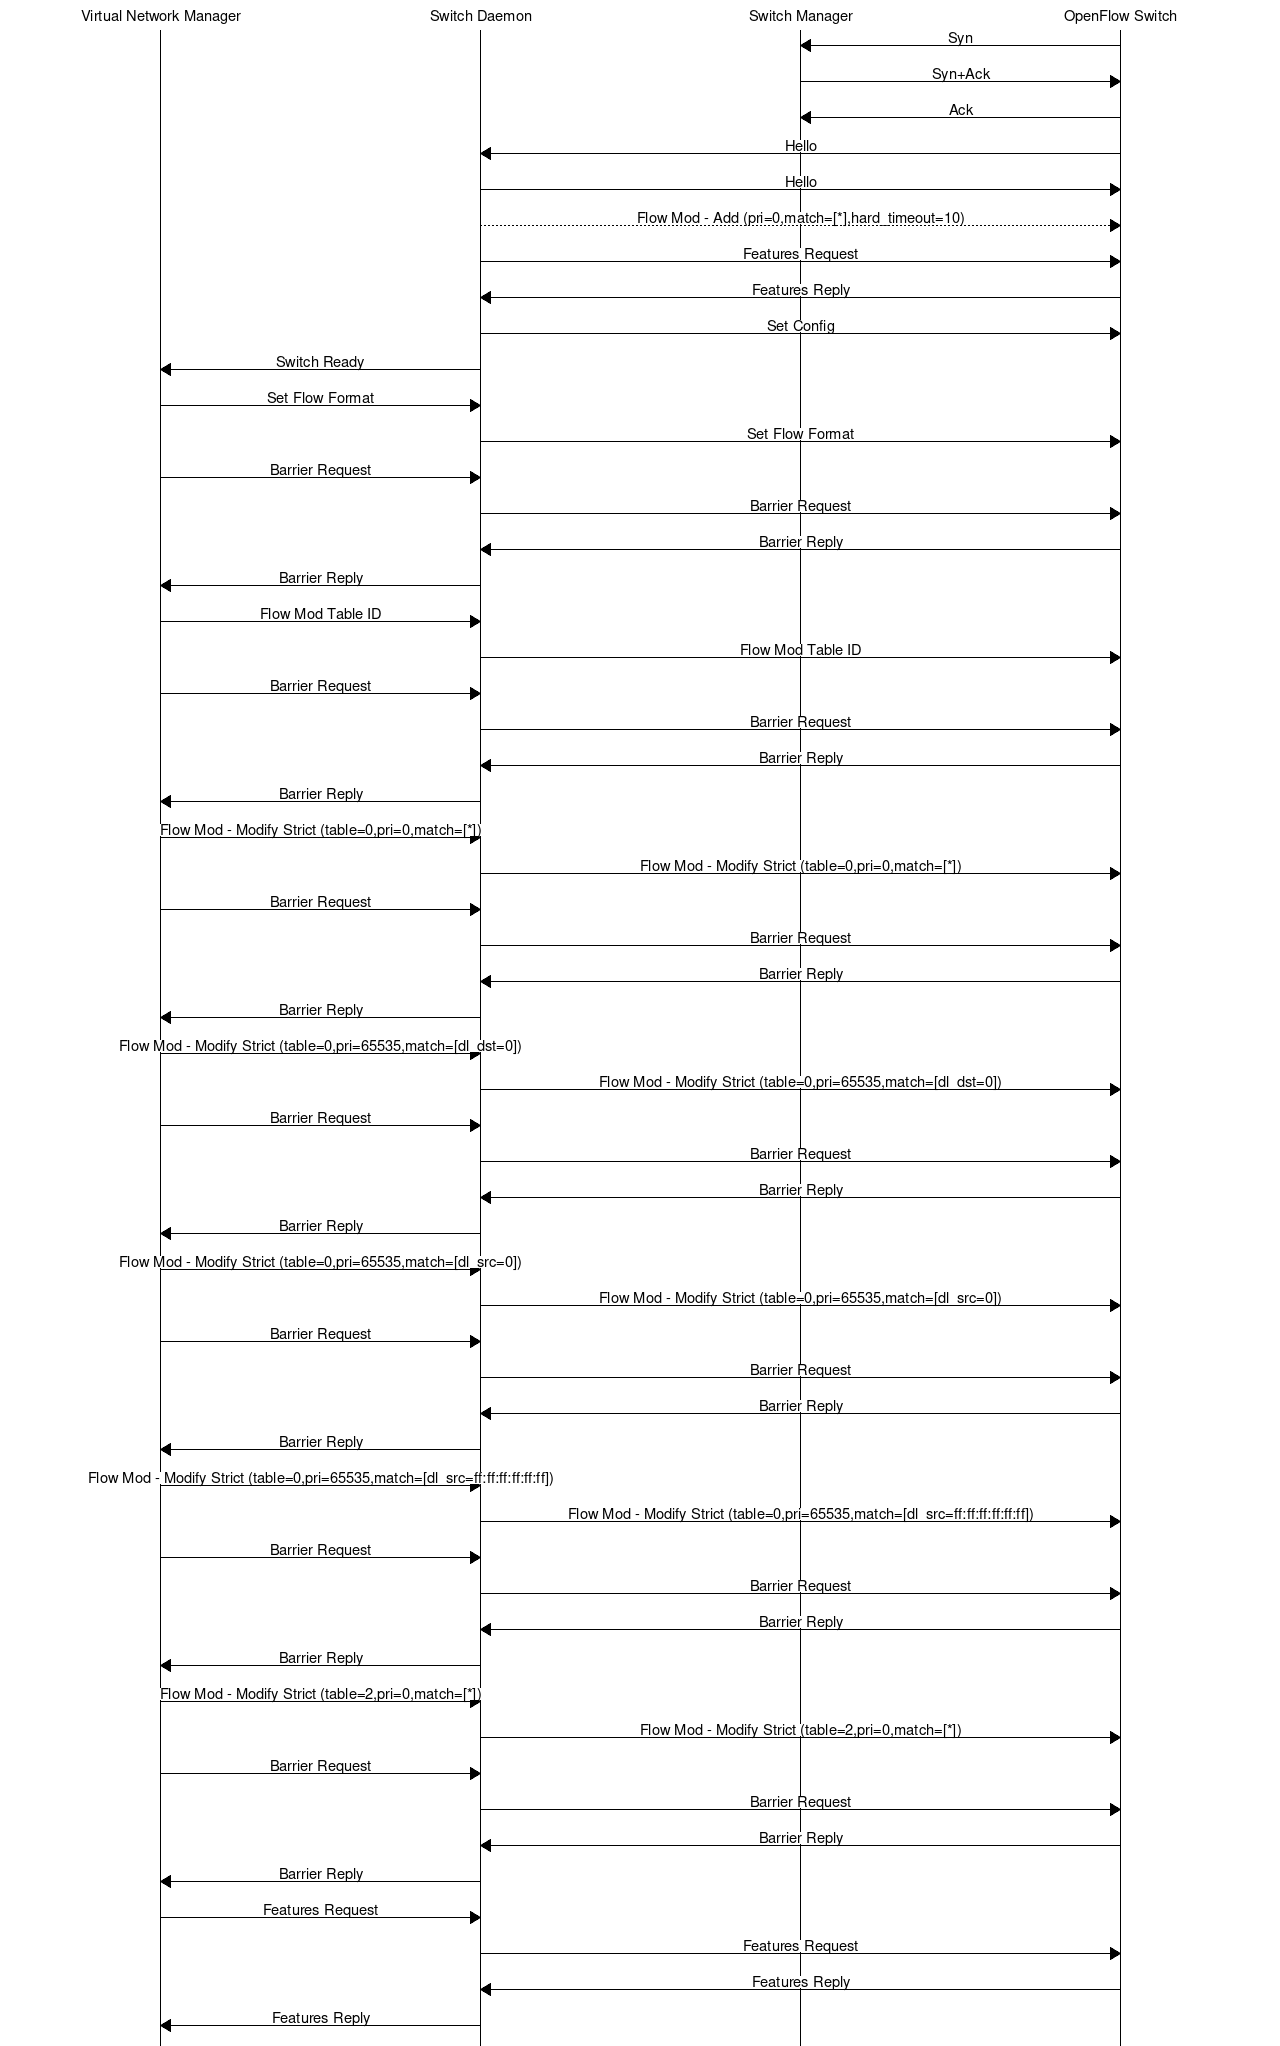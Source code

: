/*
 * Message sequence diagram for initial OpenFlow sequence
 *
 * Copyright (C) 2012 NEC Corporation
 */

msc {
  width = "1280", wordwraparcs = "true";

  VNM [ label = "Virtual Network Manager" ],
  SD [ label = "Switch Daemon" ],
  SM [ label = "Switch Manager" ],
  SW [ label = "OpenFlow Switch" ];

  SW => SM [ label = "Syn" ];
  SM => SW [ label = "Syn+Ack" ];
  SW => SM [ label = "Ack" ];
  SW => SD [ label = "Hello" ];
  SD => SW [ label = "Hello" ];
  SD >> SW [ label = "Flow Mod - Add (pri=0,match=[*],hard_timeout=10)" ];
  SD => SW [ label = "Features Request" ];
  SW => SD [ label = "Features Reply" ];
  SD => SW [ label = "Set Config" ];
  SD => VNM [ label = "Switch Ready" ];

  VNM => SD [ label = "Set Flow Format" ];
  SD => SW [ label = "Set Flow Format" ];
  VNM => SD [ label = "Barrier Request" ];
  SD => SW [ label = "Barrier Request" ];
  SW => SD [ label = "Barrier Reply" ];
  SD => VNM [ label = "Barrier Reply" ];

  VNM => SD [ label = "Flow Mod Table ID" ];
  SD => SW [ label = "Flow Mod Table ID" ];
  VNM => SD [ label = "Barrier Request" ];
  SD => SW [ label = "Barrier Request" ];
  SW => SD [ label = "Barrier Reply" ];
  SD => VNM [ label = "Barrier Reply" ];

  VNM => SD [ label = "Flow Mod - Modify Strict (table=0,pri=0,match=[*])" ];
  SD => SW [ label = "Flow Mod - Modify Strict (table=0,pri=0,match=[*])" ];
  VNM => SD [ label = "Barrier Request" ];
  SD => SW [ label = "Barrier Request" ];
  SW => SD [ label = "Barrier Reply" ];
  SD => VNM [ label = "Barrier Reply" ];

  VNM => SD [ label = "Flow Mod - Modify Strict (table=0,pri=65535,match=[dl_dst=0])" ];
  SD => SW [ label = "Flow Mod - Modify Strict (table=0,pri=65535,match=[dl_dst=0])" ];
  VNM => SD [ label = "Barrier Request" ];
  SD => SW [ label = "Barrier Request" ];
  SW => SD [ label = "Barrier Reply" ];
  SD => VNM [ label = "Barrier Reply" ];

  VNM => SD [ label = "Flow Mod - Modify Strict (table=0,pri=65535,match=[dl_src=0])" ];
  SD => SW [ label = "Flow Mod - Modify Strict (table=0,pri=65535,match=[dl_src=0])" ];
  VNM => SD [ label = "Barrier Request" ];
  SD => SW [ label = "Barrier Request" ];
  SW => SD [ label = "Barrier Reply" ];
  SD => VNM [ label = "Barrier Reply" ];

  VNM => SD [ label = "Flow Mod - Modify Strict (table=0,pri=65535,match=[dl_src=ff:ff:ff:ff:ff:ff])" ];
  SD => SW [ label = "Flow Mod - Modify Strict (table=0,pri=65535,match=[dl_src=ff:ff:ff:ff:ff:ff])" ];
  VNM => SD [ label = "Barrier Request" ];
  SD => SW [ label = "Barrier Request" ];
  SW => SD [ label = "Barrier Reply" ];
  SD => VNM [ label = "Barrier Reply" ];

  VNM => SD [ label = "Flow Mod - Modify Strict (table=2,pri=0,match=[*])" ];
  SD => SW [ label = "Flow Mod - Modify Strict (table=2,pri=0,match=[*])" ];
  VNM => SD [ label = "Barrier Request" ];
  SD => SW [ label = "Barrier Request" ];
  SW => SD [ label = "Barrier Reply" ];
  SD => VNM [ label = "Barrier Reply" ];

  VNM => SD [ label = "Features Request" ];
  SD => SW [ label = "Features Request" ];
  SW => SD [ label = "Features Reply" ];
  SD => VNM [ label = "Features Reply" ];
}